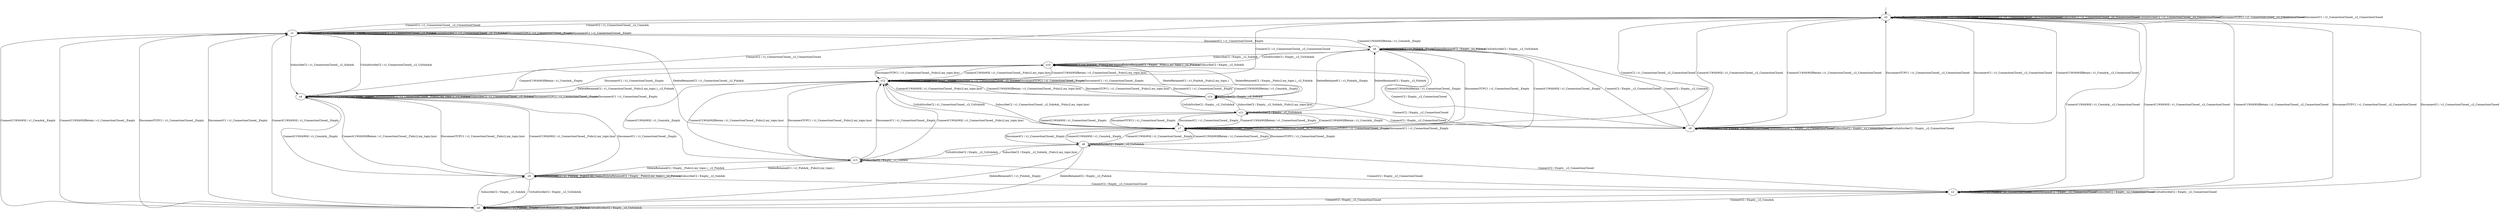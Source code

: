 digraph h4 {
s0 [label="s0"];
s1 [label="s1"];
s2 [label="s2"];
s3 [label="s3"];
s4 [label="s4"];
s5 [label="s5"];
s6 [label="s6"];
s7 [label="s7"];
s8 [label="s8"];
s9 [label="s9"];
s10 [label="s10"];
s11 [label="s11"];
s12 [label="s12"];
s13 [label="s13"];
s14 [label="s14"];
s0 -> s1 [label="ConnectC2 / c1_ConnectionClosed__c2_ConnAck"];
s0 -> s2 [label="ConnectC1WithWill / c1_ConnAck__c2_ConnectionClosed"];
s0 -> s9 [label="ConnectC1WithWillRetain / c1_ConnAck__c2_ConnectionClosed"];
s0 -> s0 [label="DeleteRetainedC1 / c1_ConnectionClosed__c2_ConnectionClosed"];
s0 -> s0 [label="DeleteRetainedC2 / c1_ConnectionClosed__c2_ConnectionClosed"];
s0 -> s0 [label="SubscribeC2 / c1_ConnectionClosed__c2_ConnectionClosed"];
s0 -> s0 [label="UnSubScribeC2 / c1_ConnectionClosed__c2_ConnectionClosed"];
s0 -> s0 [label="DisconnectTCPC1 / c1_ConnectionClosed__c2_ConnectionClosed"];
s0 -> s0 [label="DisconnectC1 / c1_ConnectionClosed__c2_ConnectionClosed"];
s1 -> s0 [label="ConnectC2 / c1_ConnectionClosed__c2_ConnectionClosed"];
s1 -> s3 [label="ConnectC1WithWill / c1_ConnAck__Empty"];
s1 -> s6 [label="ConnectC1WithWillRetain / c1_ConnAck__Empty"];
s1 -> s1 [label="DeleteRetainedC1 / c1_ConnectionClosed__Empty"];
s1 -> s1 [label="DeleteRetainedC2 / c1_ConnectionClosed__c2_PubAck"];
s1 -> s4 [label="SubscribeC2 / c1_ConnectionClosed__c2_SubAck"];
s1 -> s1 [label="UnSubScribeC2 / c1_ConnectionClosed__c2_UnSubAck"];
s1 -> s1 [label="DisconnectTCPC1 / c1_ConnectionClosed__Empty"];
s1 -> s1 [label="DisconnectC1 / c1_ConnectionClosed__Empty"];
s2 -> s3 [label="ConnectC2 / Empty__c2_ConnAck"];
s2 -> s0 [label="ConnectC1WithWill / c1_ConnectionClosed__c2_ConnectionClosed"];
s2 -> s0 [label="ConnectC1WithWillRetain / c1_ConnectionClosed__c2_ConnectionClosed"];
s2 -> s2 [label="DeleteRetainedC1 / c1_PubAck__c2_ConnectionClosed"];
s2 -> s2 [label="DeleteRetainedC2 / Empty__c2_ConnectionClosed"];
s2 -> s2 [label="SubscribeC2 / Empty__c2_ConnectionClosed"];
s2 -> s2 [label="UnSubScribeC2 / Empty__c2_ConnectionClosed"];
s2 -> s0 [label="DisconnectTCPC1 / c1_ConnectionClosed__c2_ConnectionClosed"];
s2 -> s0 [label="DisconnectC1 / c1_ConnectionClosed__c2_ConnectionClosed"];
s3 -> s2 [label="ConnectC2 / Empty__c2_ConnectionClosed"];
s3 -> s1 [label="ConnectC1WithWill / c1_ConnectionClosed__Empty"];
s3 -> s1 [label="ConnectC1WithWillRetain / c1_ConnectionClosed__Empty"];
s3 -> s3 [label="DeleteRetainedC1 / c1_PubAck__Empty"];
s3 -> s3 [label="DeleteRetainedC2 / Empty__c2_PubAck"];
s3 -> s5 [label="SubscribeC2 / Empty__c2_SubAck"];
s3 -> s3 [label="UnSubScribeC2 / Empty__c2_UnSubAck"];
s3 -> s1 [label="DisconnectTCPC1 / c1_ConnectionClosed__Empty"];
s3 -> s1 [label="DisconnectC1 / c1_ConnectionClosed__Empty"];
s4 -> s0 [label="ConnectC2 / c1_ConnectionClosed__c2_ConnectionClosed"];
s4 -> s5 [label="ConnectC1WithWill / c1_ConnAck__Empty"];
s4 -> s10 [label="ConnectC1WithWillRetain / c1_ConnAck__Empty"];
s4 -> s4 [label="DeleteRetainedC1 / c1_ConnectionClosed__Empty"];
s4 -> s4 [label="DeleteRetainedC2 / c1_ConnectionClosed__Pub(c2,my_topic,)__c2_PubAck"];
s4 -> s4 [label="SubscribeC2 / c1_ConnectionClosed__c2_SubAck"];
s4 -> s1 [label="UnSubScribeC2 / c1_ConnectionClosed__c2_UnSubAck"];
s4 -> s4 [label="DisconnectTCPC1 / c1_ConnectionClosed__Empty"];
s4 -> s4 [label="DisconnectC1 / c1_ConnectionClosed__Empty"];
s5 -> s2 [label="ConnectC2 / Empty__c2_ConnectionClosed"];
s5 -> s4 [label="ConnectC1WithWill / c1_ConnectionClosed__Pub(c2,my_topic,bye)"];
s5 -> s4 [label="ConnectC1WithWillRetain / c1_ConnectionClosed__Pub(c2,my_topic,bye)"];
s5 -> s5 [label="DeleteRetainedC1 / c1_PubAck__Pub(c2,my_topic,)"];
s5 -> s5 [label="DeleteRetainedC2 / Empty__Pub(c2,my_topic,)__c2_PubAck"];
s5 -> s5 [label="SubscribeC2 / Empty__c2_SubAck"];
s5 -> s3 [label="UnSubScribeC2 / Empty__c2_UnSubAck"];
s5 -> s4 [label="DisconnectTCPC1 / c1_ConnectionClosed__Pub(c2,my_topic,bye)"];
s5 -> s4 [label="DisconnectC1 / c1_ConnectionClosed__Empty"];
s6 -> s9 [label="ConnectC2 / Empty__c2_ConnectionClosed"];
s6 -> s7 [label="ConnectC1WithWill / c1_ConnectionClosed__Empty"];
s6 -> s7 [label="ConnectC1WithWillRetain / c1_ConnectionClosed__Empty"];
s6 -> s6 [label="DeleteRetainedC1 / c1_PubAck__Empty"];
s6 -> s6 [label="DeleteRetainedC2 / Empty__c2_PubAck"];
s6 -> s10 [label="SubscribeC2 / Empty__c2_SubAck"];
s6 -> s6 [label="UnSubScribeC2 / Empty__c2_UnSubAck"];
s6 -> s7 [label="DisconnectTCPC1 / c1_ConnectionClosed__Empty"];
s6 -> s1 [label="DisconnectC1 / c1_ConnectionClosed__Empty"];
s7 -> s0 [label="ConnectC2 / c1_ConnectionClosed__c2_ConnectionClosed"];
s7 -> s8 [label="ConnectC1WithWill / c1_ConnAck__Empty"];
s7 -> s11 [label="ConnectC1WithWillRetain / c1_ConnAck__Empty"];
s7 -> s7 [label="DeleteRetainedC1 / c1_ConnectionClosed__Empty"];
s7 -> s1 [label="DeleteRetainedC2 / c1_ConnectionClosed__c2_PubAck"];
s7 -> s12 [label="SubscribeC2 / c1_ConnectionClosed__c2_SubAck__Pub(c2,my_topic,bye)"];
s7 -> s7 [label="UnSubScribeC2 / c1_ConnectionClosed__c2_UnSubAck"];
s7 -> s7 [label="DisconnectTCPC1 / c1_ConnectionClosed__Empty"];
s7 -> s7 [label="DisconnectC1 / c1_ConnectionClosed__Empty"];
s8 -> s2 [label="ConnectC2 / Empty__c2_ConnectionClosed"];
s8 -> s7 [label="ConnectC1WithWill / c1_ConnectionClosed__Empty"];
s8 -> s7 [label="ConnectC1WithWillRetain / c1_ConnectionClosed__Empty"];
s8 -> s3 [label="DeleteRetainedC1 / c1_PubAck__Empty"];
s8 -> s3 [label="DeleteRetainedC2 / Empty__c2_PubAck"];
s8 -> s13 [label="SubscribeC2 / Empty__c2_SubAck__Pub(c2,my_topic,bye)"];
s8 -> s8 [label="UnSubScribeC2 / Empty__c2_UnSubAck"];
s8 -> s7 [label="DisconnectTCPC1 / c1_ConnectionClosed__Empty"];
s8 -> s7 [label="DisconnectC1 / c1_ConnectionClosed__Empty"];
s9 -> s6 [label="ConnectC2 / Empty__c2_ConnAck"];
s9 -> s0 [label="ConnectC1WithWill / c1_ConnectionClosed__c2_ConnectionClosed"];
s9 -> s0 [label="ConnectC1WithWillRetain / c1_ConnectionClosed__c2_ConnectionClosed"];
s9 -> s9 [label="DeleteRetainedC1 / c1_PubAck__c2_ConnectionClosed"];
s9 -> s9 [label="DeleteRetainedC2 / Empty__c2_ConnectionClosed"];
s9 -> s9 [label="SubscribeC2 / Empty__c2_ConnectionClosed"];
s9 -> s9 [label="UnSubScribeC2 / Empty__c2_ConnectionClosed"];
s9 -> s0 [label="DisconnectTCPC1 / c1_ConnectionClosed__c2_ConnectionClosed"];
s9 -> s0 [label="DisconnectC1 / c1_ConnectionClosed__c2_ConnectionClosed"];
s10 -> s9 [label="ConnectC2 / Empty__c2_ConnectionClosed"];
s10 -> s12 [label="ConnectC1WithWill / c1_ConnectionClosed__Pub(c2,my_topic,bye)"];
s10 -> s12 [label="ConnectC1WithWillRetain / c1_ConnectionClosed__Pub(c2,my_topic,bye)"];
s10 -> s10 [label="DeleteRetainedC1 / c1_PubAck__Pub(c2,my_topic,)"];
s10 -> s10 [label="DeleteRetainedC2 / Empty__Pub(c2,my_topic,)__c2_PubAck"];
s10 -> s10 [label="SubscribeC2 / Empty__c2_SubAck"];
s10 -> s6 [label="UnSubScribeC2 / Empty__c2_UnSubAck"];
s10 -> s12 [label="DisconnectTCPC1 / c1_ConnectionClosed__Pub(c2,my_topic,bye)"];
s10 -> s4 [label="DisconnectC1 / c1_ConnectionClosed__Empty"];
s11 -> s9 [label="ConnectC2 / Empty__c2_ConnectionClosed"];
s11 -> s7 [label="ConnectC1WithWill / c1_ConnectionClosed__Empty"];
s11 -> s7 [label="ConnectC1WithWillRetain / c1_ConnectionClosed__Empty"];
s11 -> s6 [label="DeleteRetainedC1 / c1_PubAck__Empty"];
s11 -> s6 [label="DeleteRetainedC2 / Empty__c2_PubAck"];
s11 -> s14 [label="SubscribeC2 / Empty__c2_SubAck__Pub(c2,my_topic,bye)"];
s11 -> s11 [label="UnSubScribeC2 / Empty__c2_UnSubAck"];
s11 -> s7 [label="DisconnectTCPC1 / c1_ConnectionClosed__Empty"];
s11 -> s7 [label="DisconnectC1 / c1_ConnectionClosed__Empty"];
s12 -> s0 [label="ConnectC2 / c1_ConnectionClosed__c2_ConnectionClosed"];
s12 -> s13 [label="ConnectC1WithWill / c1_ConnAck__Empty"];
s12 -> s14 [label="ConnectC1WithWillRetain / c1_ConnAck__Empty"];
s12 -> s12 [label="DeleteRetainedC1 / c1_ConnectionClosed__Empty"];
s12 -> s4 [label="DeleteRetainedC2 / c1_ConnectionClosed__Pub(c2,my_topic,)__c2_PubAck"];
s12 -> s12 [label="SubscribeC2 / c1_ConnectionClosed__c2_SubAck"];
s12 -> s7 [label="UnSubScribeC2 / c1_ConnectionClosed__c2_UnSubAck"];
s12 -> s12 [label="DisconnectTCPC1 / c1_ConnectionClosed__Empty"];
s12 -> s12 [label="DisconnectC1 / c1_ConnectionClosed__Empty"];
s13 -> s2 [label="ConnectC2 / Empty__c2_ConnectionClosed"];
s13 -> s12 [label="ConnectC1WithWill / c1_ConnectionClosed__Pub(c2,my_topic,bye)"];
s13 -> s12 [label="ConnectC1WithWillRetain / c1_ConnectionClosed__Pub(c2,my_topic,bye)"];
s13 -> s5 [label="DeleteRetainedC1 / c1_PubAck__Pub(c2,my_topic,)"];
s13 -> s5 [label="DeleteRetainedC2 / Empty__Pub(c2,my_topic,)__c2_PubAck"];
s13 -> s13 [label="SubscribeC2 / Empty__c2_SubAck"];
s13 -> s8 [label="UnSubScribeC2 / Empty__c2_UnSubAck"];
s13 -> s12 [label="DisconnectTCPC1 / c1_ConnectionClosed__Pub(c2,my_topic,bye)"];
s13 -> s12 [label="DisconnectC1 / c1_ConnectionClosed__Empty"];
s14 -> s9 [label="ConnectC2 / Empty__c2_ConnectionClosed"];
s14 -> s12 [label="ConnectC1WithWill / c1_ConnectionClosed__Pub(c2,my_topic,bye)"];
s14 -> s12 [label="ConnectC1WithWillRetain / c1_ConnectionClosed__Pub(c2,my_topic,bye)"];
s14 -> s10 [label="DeleteRetainedC1 / c1_PubAck__Pub(c2,my_topic,)"];
s14 -> s10 [label="DeleteRetainedC2 / Empty__Pub(c2,my_topic,)__c2_PubAck"];
s14 -> s14 [label="SubscribeC2 / Empty__c2_SubAck"];
s14 -> s11 [label="UnSubScribeC2 / Empty__c2_UnSubAck"];
s14 -> s12 [label="DisconnectTCPC1 / c1_ConnectionClosed__Pub(c2,my_topic,bye)"];
s14 -> s12 [label="DisconnectC1 / c1_ConnectionClosed__Empty"];
__start0 [shape=none, label=""];
__start0 -> s0 [label=""];
}

